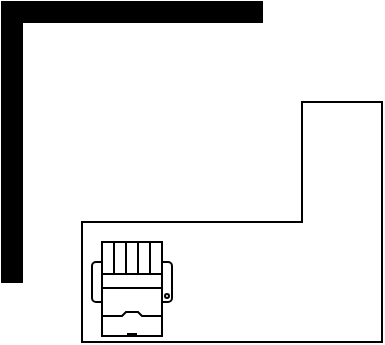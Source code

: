 <mxfile>
    <diagram id="qz3Fr1k8IAqiGNj0x0FW" name="main">
        <mxGraphModel dx="779" dy="543" grid="1" gridSize="10" guides="1" tooltips="1" connect="1" arrows="1" fold="1" page="1" pageScale="1" pageWidth="850" pageHeight="1100" math="0" shadow="0">
            <root>
                <mxCell id="0"/>
                <mxCell id="1" parent="0"/>
                <mxCell id="7" value="" style="verticalLabelPosition=bottom;html=1;verticalAlign=top;align=center;shape=mxgraph.floorplan.wallCorner;fillColor=strokeColor;" vertex="1" parent="1">
                    <mxGeometry x="220" y="170" width="130" height="140" as="geometry"/>
                </mxCell>
                <mxCell id="8" value="" style="verticalLabelPosition=bottom;html=1;verticalAlign=top;align=center;shape=mxgraph.floorplan.desk_corner_2;rotation=-180;" vertex="1" parent="1">
                    <mxGeometry x="260" y="220" width="150" height="120" as="geometry"/>
                </mxCell>
                <mxCell id="9" value="" style="verticalLabelPosition=bottom;html=1;verticalAlign=top;align=center;shape=mxgraph.floorplan.printer;" vertex="1" parent="1">
                    <mxGeometry x="265" y="290" width="40" height="47" as="geometry"/>
                </mxCell>
            </root>
        </mxGraphModel>
    </diagram>
</mxfile>